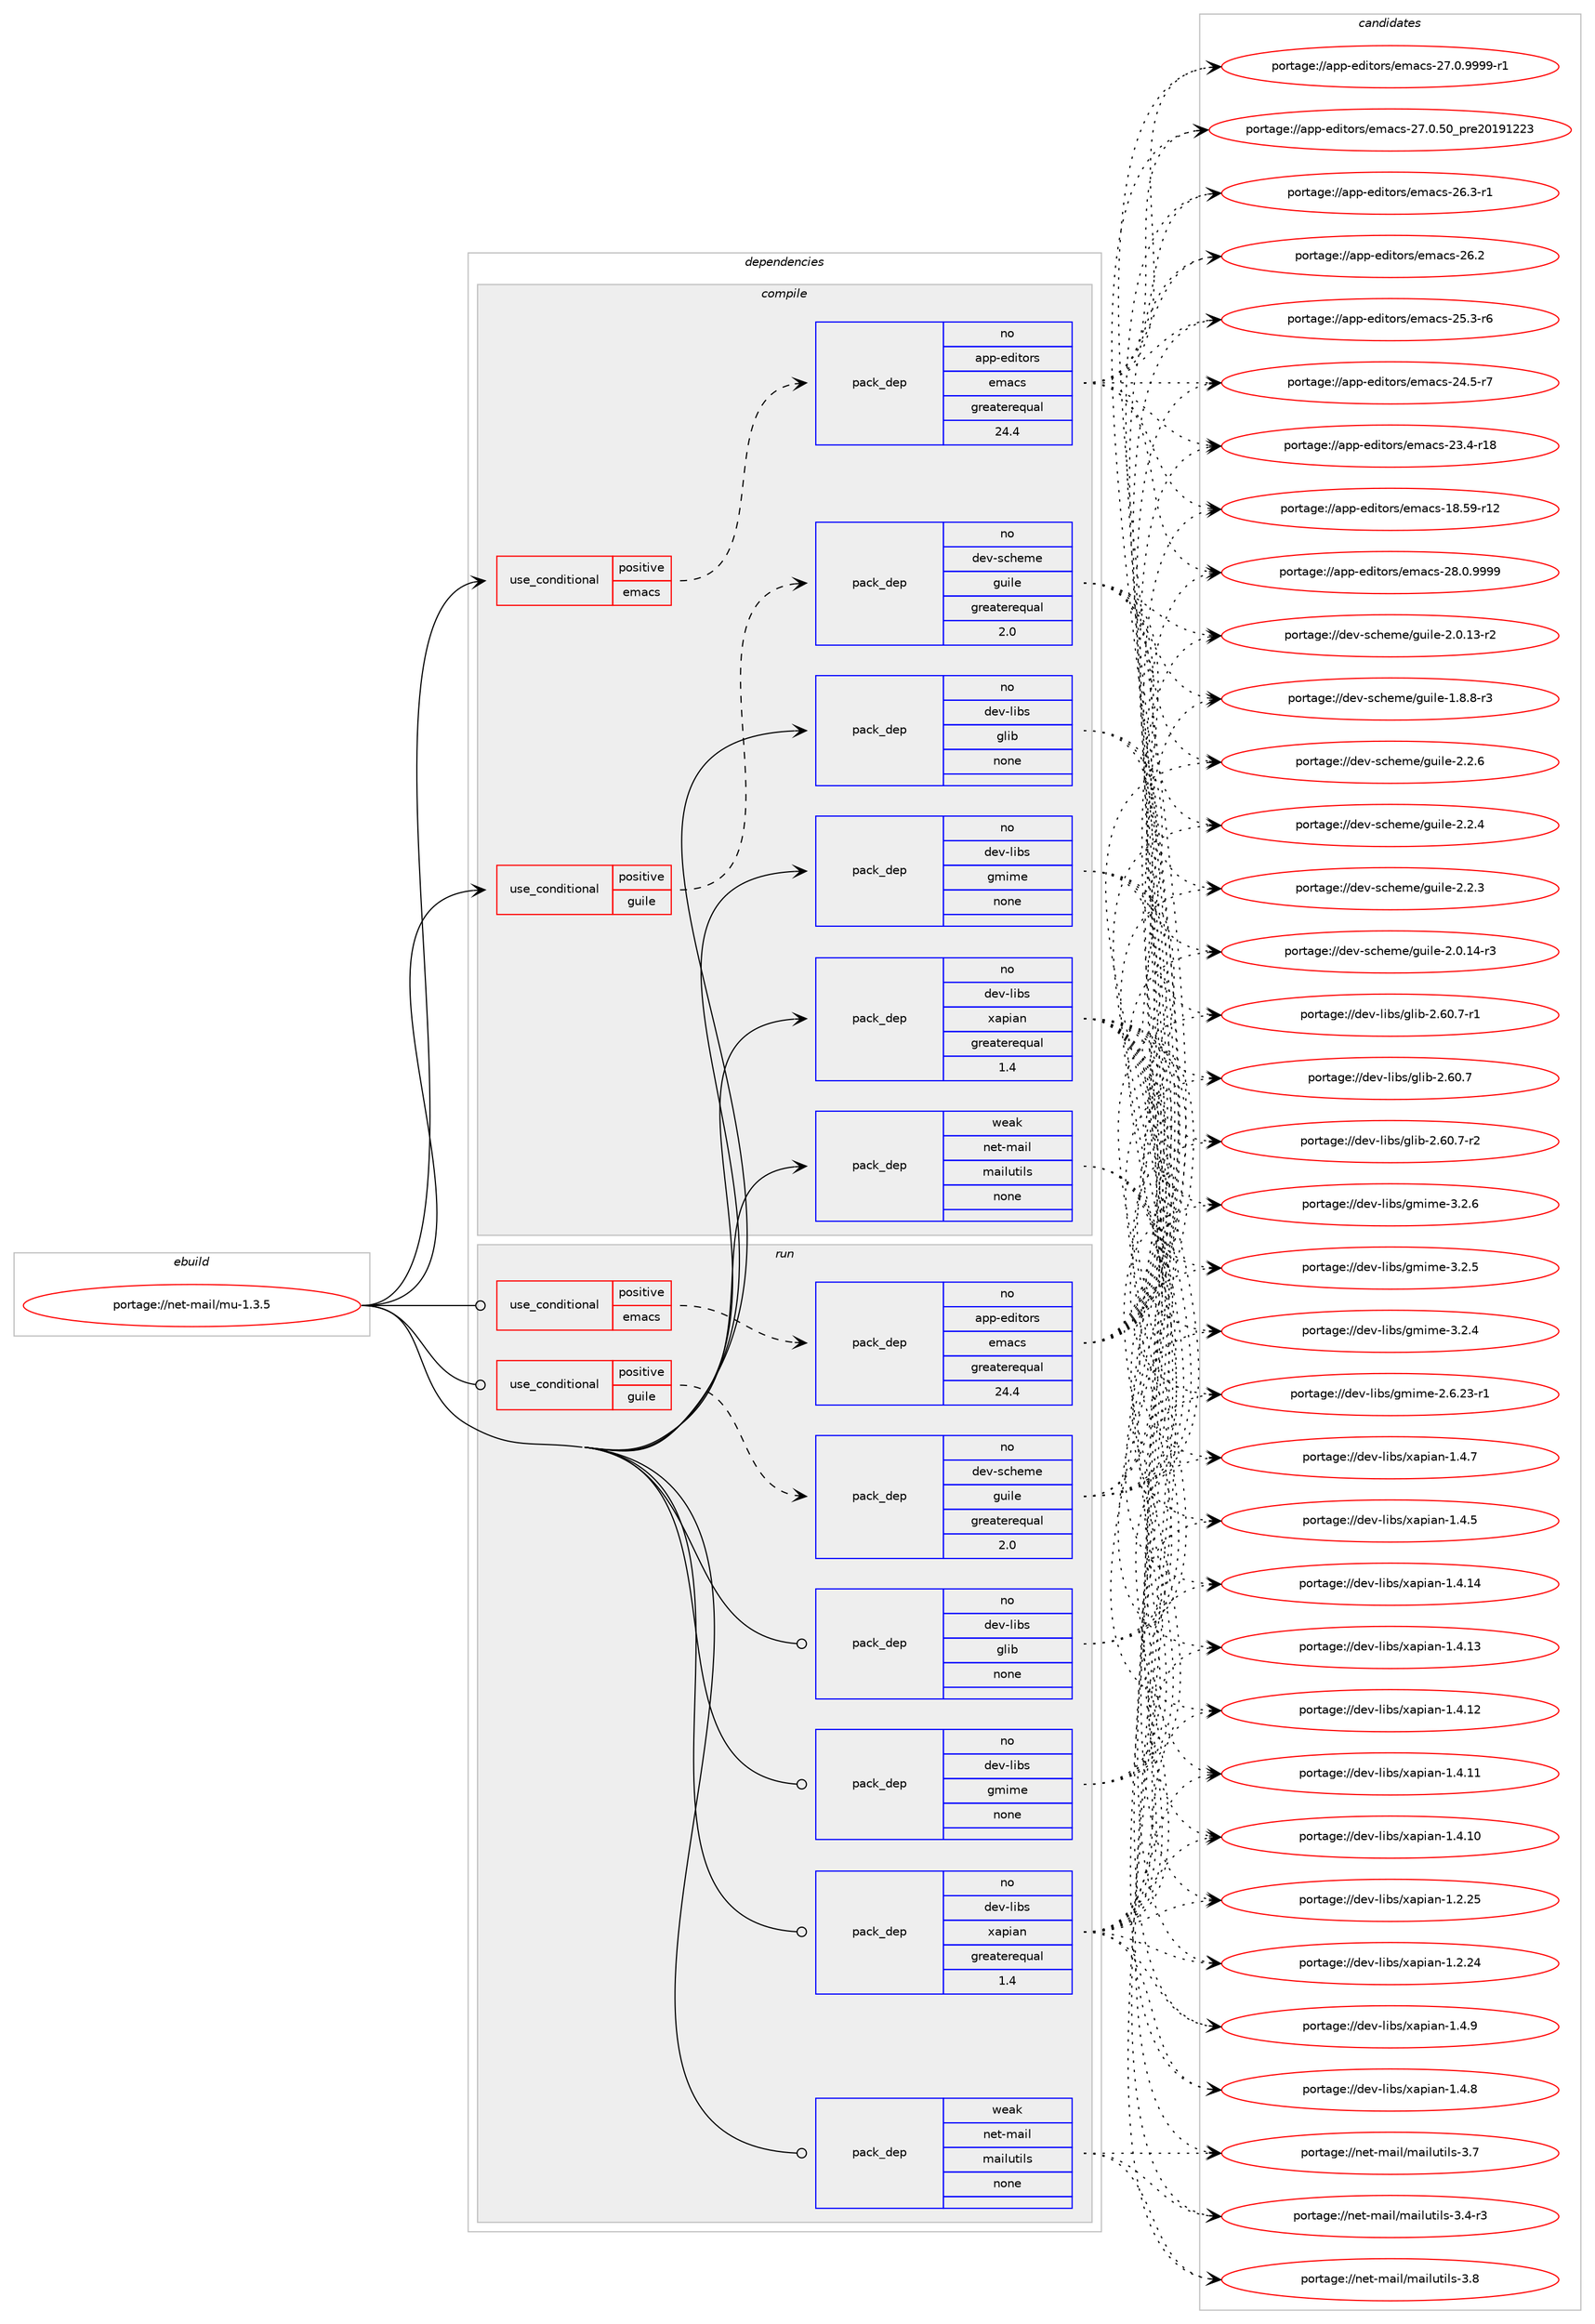 digraph prolog {

# *************
# Graph options
# *************

newrank=true;
concentrate=true;
compound=true;
graph [rankdir=LR,fontname=Helvetica,fontsize=10,ranksep=1.5];#, ranksep=2.5, nodesep=0.2];
edge  [arrowhead=vee];
node  [fontname=Helvetica,fontsize=10];

# **********
# The ebuild
# **********

subgraph cluster_leftcol {
color=gray;
rank=same;
label=<<i>ebuild</i>>;
id [label="portage://net-mail/mu-1.3.5", color=red, width=4, href="../net-mail/mu-1.3.5.svg"];
}

# ****************
# The dependencies
# ****************

subgraph cluster_midcol {
color=gray;
label=<<i>dependencies</i>>;
subgraph cluster_compile {
fillcolor="#eeeeee";
style=filled;
label=<<i>compile</i>>;
subgraph cond18571 {
dependency86431 [label=<<TABLE BORDER="0" CELLBORDER="1" CELLSPACING="0" CELLPADDING="4"><TR><TD ROWSPAN="3" CELLPADDING="10">use_conditional</TD></TR><TR><TD>positive</TD></TR><TR><TD>emacs</TD></TR></TABLE>>, shape=none, color=red];
subgraph pack66203 {
dependency86432 [label=<<TABLE BORDER="0" CELLBORDER="1" CELLSPACING="0" CELLPADDING="4" WIDTH="220"><TR><TD ROWSPAN="6" CELLPADDING="30">pack_dep</TD></TR><TR><TD WIDTH="110">no</TD></TR><TR><TD>app-editors</TD></TR><TR><TD>emacs</TD></TR><TR><TD>greaterequal</TD></TR><TR><TD>24.4</TD></TR></TABLE>>, shape=none, color=blue];
}
dependency86431:e -> dependency86432:w [weight=20,style="dashed",arrowhead="vee"];
}
id:e -> dependency86431:w [weight=20,style="solid",arrowhead="vee"];
subgraph cond18572 {
dependency86433 [label=<<TABLE BORDER="0" CELLBORDER="1" CELLSPACING="0" CELLPADDING="4"><TR><TD ROWSPAN="3" CELLPADDING="10">use_conditional</TD></TR><TR><TD>positive</TD></TR><TR><TD>guile</TD></TR></TABLE>>, shape=none, color=red];
subgraph pack66204 {
dependency86434 [label=<<TABLE BORDER="0" CELLBORDER="1" CELLSPACING="0" CELLPADDING="4" WIDTH="220"><TR><TD ROWSPAN="6" CELLPADDING="30">pack_dep</TD></TR><TR><TD WIDTH="110">no</TD></TR><TR><TD>dev-scheme</TD></TR><TR><TD>guile</TD></TR><TR><TD>greaterequal</TD></TR><TR><TD>2.0</TD></TR></TABLE>>, shape=none, color=blue];
}
dependency86433:e -> dependency86434:w [weight=20,style="dashed",arrowhead="vee"];
}
id:e -> dependency86433:w [weight=20,style="solid",arrowhead="vee"];
subgraph pack66205 {
dependency86435 [label=<<TABLE BORDER="0" CELLBORDER="1" CELLSPACING="0" CELLPADDING="4" WIDTH="220"><TR><TD ROWSPAN="6" CELLPADDING="30">pack_dep</TD></TR><TR><TD WIDTH="110">no</TD></TR><TR><TD>dev-libs</TD></TR><TR><TD>glib</TD></TR><TR><TD>none</TD></TR><TR><TD></TD></TR></TABLE>>, shape=none, color=blue];
}
id:e -> dependency86435:w [weight=20,style="solid",arrowhead="vee"];
subgraph pack66206 {
dependency86436 [label=<<TABLE BORDER="0" CELLBORDER="1" CELLSPACING="0" CELLPADDING="4" WIDTH="220"><TR><TD ROWSPAN="6" CELLPADDING="30">pack_dep</TD></TR><TR><TD WIDTH="110">no</TD></TR><TR><TD>dev-libs</TD></TR><TR><TD>gmime</TD></TR><TR><TD>none</TD></TR><TR><TD></TD></TR></TABLE>>, shape=none, color=blue];
}
id:e -> dependency86436:w [weight=20,style="solid",arrowhead="vee"];
subgraph pack66207 {
dependency86437 [label=<<TABLE BORDER="0" CELLBORDER="1" CELLSPACING="0" CELLPADDING="4" WIDTH="220"><TR><TD ROWSPAN="6" CELLPADDING="30">pack_dep</TD></TR><TR><TD WIDTH="110">no</TD></TR><TR><TD>dev-libs</TD></TR><TR><TD>xapian</TD></TR><TR><TD>greaterequal</TD></TR><TR><TD>1.4</TD></TR></TABLE>>, shape=none, color=blue];
}
id:e -> dependency86437:w [weight=20,style="solid",arrowhead="vee"];
subgraph pack66208 {
dependency86438 [label=<<TABLE BORDER="0" CELLBORDER="1" CELLSPACING="0" CELLPADDING="4" WIDTH="220"><TR><TD ROWSPAN="6" CELLPADDING="30">pack_dep</TD></TR><TR><TD WIDTH="110">weak</TD></TR><TR><TD>net-mail</TD></TR><TR><TD>mailutils</TD></TR><TR><TD>none</TD></TR><TR><TD></TD></TR></TABLE>>, shape=none, color=blue];
}
id:e -> dependency86438:w [weight=20,style="solid",arrowhead="vee"];
}
subgraph cluster_compileandrun {
fillcolor="#eeeeee";
style=filled;
label=<<i>compile and run</i>>;
}
subgraph cluster_run {
fillcolor="#eeeeee";
style=filled;
label=<<i>run</i>>;
subgraph cond18573 {
dependency86439 [label=<<TABLE BORDER="0" CELLBORDER="1" CELLSPACING="0" CELLPADDING="4"><TR><TD ROWSPAN="3" CELLPADDING="10">use_conditional</TD></TR><TR><TD>positive</TD></TR><TR><TD>emacs</TD></TR></TABLE>>, shape=none, color=red];
subgraph pack66209 {
dependency86440 [label=<<TABLE BORDER="0" CELLBORDER="1" CELLSPACING="0" CELLPADDING="4" WIDTH="220"><TR><TD ROWSPAN="6" CELLPADDING="30">pack_dep</TD></TR><TR><TD WIDTH="110">no</TD></TR><TR><TD>app-editors</TD></TR><TR><TD>emacs</TD></TR><TR><TD>greaterequal</TD></TR><TR><TD>24.4</TD></TR></TABLE>>, shape=none, color=blue];
}
dependency86439:e -> dependency86440:w [weight=20,style="dashed",arrowhead="vee"];
}
id:e -> dependency86439:w [weight=20,style="solid",arrowhead="odot"];
subgraph cond18574 {
dependency86441 [label=<<TABLE BORDER="0" CELLBORDER="1" CELLSPACING="0" CELLPADDING="4"><TR><TD ROWSPAN="3" CELLPADDING="10">use_conditional</TD></TR><TR><TD>positive</TD></TR><TR><TD>guile</TD></TR></TABLE>>, shape=none, color=red];
subgraph pack66210 {
dependency86442 [label=<<TABLE BORDER="0" CELLBORDER="1" CELLSPACING="0" CELLPADDING="4" WIDTH="220"><TR><TD ROWSPAN="6" CELLPADDING="30">pack_dep</TD></TR><TR><TD WIDTH="110">no</TD></TR><TR><TD>dev-scheme</TD></TR><TR><TD>guile</TD></TR><TR><TD>greaterequal</TD></TR><TR><TD>2.0</TD></TR></TABLE>>, shape=none, color=blue];
}
dependency86441:e -> dependency86442:w [weight=20,style="dashed",arrowhead="vee"];
}
id:e -> dependency86441:w [weight=20,style="solid",arrowhead="odot"];
subgraph pack66211 {
dependency86443 [label=<<TABLE BORDER="0" CELLBORDER="1" CELLSPACING="0" CELLPADDING="4" WIDTH="220"><TR><TD ROWSPAN="6" CELLPADDING="30">pack_dep</TD></TR><TR><TD WIDTH="110">no</TD></TR><TR><TD>dev-libs</TD></TR><TR><TD>glib</TD></TR><TR><TD>none</TD></TR><TR><TD></TD></TR></TABLE>>, shape=none, color=blue];
}
id:e -> dependency86443:w [weight=20,style="solid",arrowhead="odot"];
subgraph pack66212 {
dependency86444 [label=<<TABLE BORDER="0" CELLBORDER="1" CELLSPACING="0" CELLPADDING="4" WIDTH="220"><TR><TD ROWSPAN="6" CELLPADDING="30">pack_dep</TD></TR><TR><TD WIDTH="110">no</TD></TR><TR><TD>dev-libs</TD></TR><TR><TD>gmime</TD></TR><TR><TD>none</TD></TR><TR><TD></TD></TR></TABLE>>, shape=none, color=blue];
}
id:e -> dependency86444:w [weight=20,style="solid",arrowhead="odot"];
subgraph pack66213 {
dependency86445 [label=<<TABLE BORDER="0" CELLBORDER="1" CELLSPACING="0" CELLPADDING="4" WIDTH="220"><TR><TD ROWSPAN="6" CELLPADDING="30">pack_dep</TD></TR><TR><TD WIDTH="110">no</TD></TR><TR><TD>dev-libs</TD></TR><TR><TD>xapian</TD></TR><TR><TD>greaterequal</TD></TR><TR><TD>1.4</TD></TR></TABLE>>, shape=none, color=blue];
}
id:e -> dependency86445:w [weight=20,style="solid",arrowhead="odot"];
subgraph pack66214 {
dependency86446 [label=<<TABLE BORDER="0" CELLBORDER="1" CELLSPACING="0" CELLPADDING="4" WIDTH="220"><TR><TD ROWSPAN="6" CELLPADDING="30">pack_dep</TD></TR><TR><TD WIDTH="110">weak</TD></TR><TR><TD>net-mail</TD></TR><TR><TD>mailutils</TD></TR><TR><TD>none</TD></TR><TR><TD></TD></TR></TABLE>>, shape=none, color=blue];
}
id:e -> dependency86446:w [weight=20,style="solid",arrowhead="odot"];
}
}

# **************
# The candidates
# **************

subgraph cluster_choices {
rank=same;
color=gray;
label=<<i>candidates</i>>;

subgraph choice66203 {
color=black;
nodesep=1;
choice971121124510110010511611111411547101109979911545505646484657575757 [label="portage://app-editors/emacs-28.0.9999", color=red, width=4,href="../app-editors/emacs-28.0.9999.svg"];
choice9711211245101100105116111114115471011099799115455055464846575757574511449 [label="portage://app-editors/emacs-27.0.9999-r1", color=red, width=4,href="../app-editors/emacs-27.0.9999-r1.svg"];
choice97112112451011001051161111141154710110997991154550554648465348951121141015048495749505051 [label="portage://app-editors/emacs-27.0.50_pre20191223", color=red, width=4,href="../app-editors/emacs-27.0.50_pre20191223.svg"];
choice971121124510110010511611111411547101109979911545505446514511449 [label="portage://app-editors/emacs-26.3-r1", color=red, width=4,href="../app-editors/emacs-26.3-r1.svg"];
choice97112112451011001051161111141154710110997991154550544650 [label="portage://app-editors/emacs-26.2", color=red, width=4,href="../app-editors/emacs-26.2.svg"];
choice971121124510110010511611111411547101109979911545505346514511454 [label="portage://app-editors/emacs-25.3-r6", color=red, width=4,href="../app-editors/emacs-25.3-r6.svg"];
choice971121124510110010511611111411547101109979911545505246534511455 [label="portage://app-editors/emacs-24.5-r7", color=red, width=4,href="../app-editors/emacs-24.5-r7.svg"];
choice97112112451011001051161111141154710110997991154550514652451144956 [label="portage://app-editors/emacs-23.4-r18", color=red, width=4,href="../app-editors/emacs-23.4-r18.svg"];
choice9711211245101100105116111114115471011099799115454956465357451144950 [label="portage://app-editors/emacs-18.59-r12", color=red, width=4,href="../app-editors/emacs-18.59-r12.svg"];
dependency86432:e -> choice971121124510110010511611111411547101109979911545505646484657575757:w [style=dotted,weight="100"];
dependency86432:e -> choice9711211245101100105116111114115471011099799115455055464846575757574511449:w [style=dotted,weight="100"];
dependency86432:e -> choice97112112451011001051161111141154710110997991154550554648465348951121141015048495749505051:w [style=dotted,weight="100"];
dependency86432:e -> choice971121124510110010511611111411547101109979911545505446514511449:w [style=dotted,weight="100"];
dependency86432:e -> choice97112112451011001051161111141154710110997991154550544650:w [style=dotted,weight="100"];
dependency86432:e -> choice971121124510110010511611111411547101109979911545505346514511454:w [style=dotted,weight="100"];
dependency86432:e -> choice971121124510110010511611111411547101109979911545505246534511455:w [style=dotted,weight="100"];
dependency86432:e -> choice97112112451011001051161111141154710110997991154550514652451144956:w [style=dotted,weight="100"];
dependency86432:e -> choice9711211245101100105116111114115471011099799115454956465357451144950:w [style=dotted,weight="100"];
}
subgraph choice66204 {
color=black;
nodesep=1;
choice100101118451159910410110910147103117105108101455046504654 [label="portage://dev-scheme/guile-2.2.6", color=red, width=4,href="../dev-scheme/guile-2.2.6.svg"];
choice100101118451159910410110910147103117105108101455046504652 [label="portage://dev-scheme/guile-2.2.4", color=red, width=4,href="../dev-scheme/guile-2.2.4.svg"];
choice100101118451159910410110910147103117105108101455046504651 [label="portage://dev-scheme/guile-2.2.3", color=red, width=4,href="../dev-scheme/guile-2.2.3.svg"];
choice100101118451159910410110910147103117105108101455046484649524511451 [label="portage://dev-scheme/guile-2.0.14-r3", color=red, width=4,href="../dev-scheme/guile-2.0.14-r3.svg"];
choice100101118451159910410110910147103117105108101455046484649514511450 [label="portage://dev-scheme/guile-2.0.13-r2", color=red, width=4,href="../dev-scheme/guile-2.0.13-r2.svg"];
choice1001011184511599104101109101471031171051081014549465646564511451 [label="portage://dev-scheme/guile-1.8.8-r3", color=red, width=4,href="../dev-scheme/guile-1.8.8-r3.svg"];
dependency86434:e -> choice100101118451159910410110910147103117105108101455046504654:w [style=dotted,weight="100"];
dependency86434:e -> choice100101118451159910410110910147103117105108101455046504652:w [style=dotted,weight="100"];
dependency86434:e -> choice100101118451159910410110910147103117105108101455046504651:w [style=dotted,weight="100"];
dependency86434:e -> choice100101118451159910410110910147103117105108101455046484649524511451:w [style=dotted,weight="100"];
dependency86434:e -> choice100101118451159910410110910147103117105108101455046484649514511450:w [style=dotted,weight="100"];
dependency86434:e -> choice1001011184511599104101109101471031171051081014549465646564511451:w [style=dotted,weight="100"];
}
subgraph choice66205 {
color=black;
nodesep=1;
choice10010111845108105981154710310810598455046544846554511450 [label="portage://dev-libs/glib-2.60.7-r2", color=red, width=4,href="../dev-libs/glib-2.60.7-r2.svg"];
choice10010111845108105981154710310810598455046544846554511449 [label="portage://dev-libs/glib-2.60.7-r1", color=red, width=4,href="../dev-libs/glib-2.60.7-r1.svg"];
choice1001011184510810598115471031081059845504654484655 [label="portage://dev-libs/glib-2.60.7", color=red, width=4,href="../dev-libs/glib-2.60.7.svg"];
dependency86435:e -> choice10010111845108105981154710310810598455046544846554511450:w [style=dotted,weight="100"];
dependency86435:e -> choice10010111845108105981154710310810598455046544846554511449:w [style=dotted,weight="100"];
dependency86435:e -> choice1001011184510810598115471031081059845504654484655:w [style=dotted,weight="100"];
}
subgraph choice66206 {
color=black;
nodesep=1;
choice100101118451081059811547103109105109101455146504654 [label="portage://dev-libs/gmime-3.2.6", color=red, width=4,href="../dev-libs/gmime-3.2.6.svg"];
choice100101118451081059811547103109105109101455146504653 [label="portage://dev-libs/gmime-3.2.5", color=red, width=4,href="../dev-libs/gmime-3.2.5.svg"];
choice100101118451081059811547103109105109101455146504652 [label="portage://dev-libs/gmime-3.2.4", color=red, width=4,href="../dev-libs/gmime-3.2.4.svg"];
choice100101118451081059811547103109105109101455046544650514511449 [label="portage://dev-libs/gmime-2.6.23-r1", color=red, width=4,href="../dev-libs/gmime-2.6.23-r1.svg"];
dependency86436:e -> choice100101118451081059811547103109105109101455146504654:w [style=dotted,weight="100"];
dependency86436:e -> choice100101118451081059811547103109105109101455146504653:w [style=dotted,weight="100"];
dependency86436:e -> choice100101118451081059811547103109105109101455146504652:w [style=dotted,weight="100"];
dependency86436:e -> choice100101118451081059811547103109105109101455046544650514511449:w [style=dotted,weight="100"];
}
subgraph choice66207 {
color=black;
nodesep=1;
choice1001011184510810598115471209711210597110454946524657 [label="portage://dev-libs/xapian-1.4.9", color=red, width=4,href="../dev-libs/xapian-1.4.9.svg"];
choice1001011184510810598115471209711210597110454946524656 [label="portage://dev-libs/xapian-1.4.8", color=red, width=4,href="../dev-libs/xapian-1.4.8.svg"];
choice1001011184510810598115471209711210597110454946524655 [label="portage://dev-libs/xapian-1.4.7", color=red, width=4,href="../dev-libs/xapian-1.4.7.svg"];
choice1001011184510810598115471209711210597110454946524653 [label="portage://dev-libs/xapian-1.4.5", color=red, width=4,href="../dev-libs/xapian-1.4.5.svg"];
choice100101118451081059811547120971121059711045494652464952 [label="portage://dev-libs/xapian-1.4.14", color=red, width=4,href="../dev-libs/xapian-1.4.14.svg"];
choice100101118451081059811547120971121059711045494652464951 [label="portage://dev-libs/xapian-1.4.13", color=red, width=4,href="../dev-libs/xapian-1.4.13.svg"];
choice100101118451081059811547120971121059711045494652464950 [label="portage://dev-libs/xapian-1.4.12", color=red, width=4,href="../dev-libs/xapian-1.4.12.svg"];
choice100101118451081059811547120971121059711045494652464949 [label="portage://dev-libs/xapian-1.4.11", color=red, width=4,href="../dev-libs/xapian-1.4.11.svg"];
choice100101118451081059811547120971121059711045494652464948 [label="portage://dev-libs/xapian-1.4.10", color=red, width=4,href="../dev-libs/xapian-1.4.10.svg"];
choice100101118451081059811547120971121059711045494650465053 [label="portage://dev-libs/xapian-1.2.25", color=red, width=4,href="../dev-libs/xapian-1.2.25.svg"];
choice100101118451081059811547120971121059711045494650465052 [label="portage://dev-libs/xapian-1.2.24", color=red, width=4,href="../dev-libs/xapian-1.2.24.svg"];
dependency86437:e -> choice1001011184510810598115471209711210597110454946524657:w [style=dotted,weight="100"];
dependency86437:e -> choice1001011184510810598115471209711210597110454946524656:w [style=dotted,weight="100"];
dependency86437:e -> choice1001011184510810598115471209711210597110454946524655:w [style=dotted,weight="100"];
dependency86437:e -> choice1001011184510810598115471209711210597110454946524653:w [style=dotted,weight="100"];
dependency86437:e -> choice100101118451081059811547120971121059711045494652464952:w [style=dotted,weight="100"];
dependency86437:e -> choice100101118451081059811547120971121059711045494652464951:w [style=dotted,weight="100"];
dependency86437:e -> choice100101118451081059811547120971121059711045494652464950:w [style=dotted,weight="100"];
dependency86437:e -> choice100101118451081059811547120971121059711045494652464949:w [style=dotted,weight="100"];
dependency86437:e -> choice100101118451081059811547120971121059711045494652464948:w [style=dotted,weight="100"];
dependency86437:e -> choice100101118451081059811547120971121059711045494650465053:w [style=dotted,weight="100"];
dependency86437:e -> choice100101118451081059811547120971121059711045494650465052:w [style=dotted,weight="100"];
}
subgraph choice66208 {
color=black;
nodesep=1;
choice1101011164510997105108471099710510811711610510811545514656 [label="portage://net-mail/mailutils-3.8", color=red, width=4,href="../net-mail/mailutils-3.8.svg"];
choice1101011164510997105108471099710510811711610510811545514655 [label="portage://net-mail/mailutils-3.7", color=red, width=4,href="../net-mail/mailutils-3.7.svg"];
choice11010111645109971051084710997105108117116105108115455146524511451 [label="portage://net-mail/mailutils-3.4-r3", color=red, width=4,href="../net-mail/mailutils-3.4-r3.svg"];
dependency86438:e -> choice1101011164510997105108471099710510811711610510811545514656:w [style=dotted,weight="100"];
dependency86438:e -> choice1101011164510997105108471099710510811711610510811545514655:w [style=dotted,weight="100"];
dependency86438:e -> choice11010111645109971051084710997105108117116105108115455146524511451:w [style=dotted,weight="100"];
}
subgraph choice66209 {
color=black;
nodesep=1;
choice971121124510110010511611111411547101109979911545505646484657575757 [label="portage://app-editors/emacs-28.0.9999", color=red, width=4,href="../app-editors/emacs-28.0.9999.svg"];
choice9711211245101100105116111114115471011099799115455055464846575757574511449 [label="portage://app-editors/emacs-27.0.9999-r1", color=red, width=4,href="../app-editors/emacs-27.0.9999-r1.svg"];
choice97112112451011001051161111141154710110997991154550554648465348951121141015048495749505051 [label="portage://app-editors/emacs-27.0.50_pre20191223", color=red, width=4,href="../app-editors/emacs-27.0.50_pre20191223.svg"];
choice971121124510110010511611111411547101109979911545505446514511449 [label="portage://app-editors/emacs-26.3-r1", color=red, width=4,href="../app-editors/emacs-26.3-r1.svg"];
choice97112112451011001051161111141154710110997991154550544650 [label="portage://app-editors/emacs-26.2", color=red, width=4,href="../app-editors/emacs-26.2.svg"];
choice971121124510110010511611111411547101109979911545505346514511454 [label="portage://app-editors/emacs-25.3-r6", color=red, width=4,href="../app-editors/emacs-25.3-r6.svg"];
choice971121124510110010511611111411547101109979911545505246534511455 [label="portage://app-editors/emacs-24.5-r7", color=red, width=4,href="../app-editors/emacs-24.5-r7.svg"];
choice97112112451011001051161111141154710110997991154550514652451144956 [label="portage://app-editors/emacs-23.4-r18", color=red, width=4,href="../app-editors/emacs-23.4-r18.svg"];
choice9711211245101100105116111114115471011099799115454956465357451144950 [label="portage://app-editors/emacs-18.59-r12", color=red, width=4,href="../app-editors/emacs-18.59-r12.svg"];
dependency86440:e -> choice971121124510110010511611111411547101109979911545505646484657575757:w [style=dotted,weight="100"];
dependency86440:e -> choice9711211245101100105116111114115471011099799115455055464846575757574511449:w [style=dotted,weight="100"];
dependency86440:e -> choice97112112451011001051161111141154710110997991154550554648465348951121141015048495749505051:w [style=dotted,weight="100"];
dependency86440:e -> choice971121124510110010511611111411547101109979911545505446514511449:w [style=dotted,weight="100"];
dependency86440:e -> choice97112112451011001051161111141154710110997991154550544650:w [style=dotted,weight="100"];
dependency86440:e -> choice971121124510110010511611111411547101109979911545505346514511454:w [style=dotted,weight="100"];
dependency86440:e -> choice971121124510110010511611111411547101109979911545505246534511455:w [style=dotted,weight="100"];
dependency86440:e -> choice97112112451011001051161111141154710110997991154550514652451144956:w [style=dotted,weight="100"];
dependency86440:e -> choice9711211245101100105116111114115471011099799115454956465357451144950:w [style=dotted,weight="100"];
}
subgraph choice66210 {
color=black;
nodesep=1;
choice100101118451159910410110910147103117105108101455046504654 [label="portage://dev-scheme/guile-2.2.6", color=red, width=4,href="../dev-scheme/guile-2.2.6.svg"];
choice100101118451159910410110910147103117105108101455046504652 [label="portage://dev-scheme/guile-2.2.4", color=red, width=4,href="../dev-scheme/guile-2.2.4.svg"];
choice100101118451159910410110910147103117105108101455046504651 [label="portage://dev-scheme/guile-2.2.3", color=red, width=4,href="../dev-scheme/guile-2.2.3.svg"];
choice100101118451159910410110910147103117105108101455046484649524511451 [label="portage://dev-scheme/guile-2.0.14-r3", color=red, width=4,href="../dev-scheme/guile-2.0.14-r3.svg"];
choice100101118451159910410110910147103117105108101455046484649514511450 [label="portage://dev-scheme/guile-2.0.13-r2", color=red, width=4,href="../dev-scheme/guile-2.0.13-r2.svg"];
choice1001011184511599104101109101471031171051081014549465646564511451 [label="portage://dev-scheme/guile-1.8.8-r3", color=red, width=4,href="../dev-scheme/guile-1.8.8-r3.svg"];
dependency86442:e -> choice100101118451159910410110910147103117105108101455046504654:w [style=dotted,weight="100"];
dependency86442:e -> choice100101118451159910410110910147103117105108101455046504652:w [style=dotted,weight="100"];
dependency86442:e -> choice100101118451159910410110910147103117105108101455046504651:w [style=dotted,weight="100"];
dependency86442:e -> choice100101118451159910410110910147103117105108101455046484649524511451:w [style=dotted,weight="100"];
dependency86442:e -> choice100101118451159910410110910147103117105108101455046484649514511450:w [style=dotted,weight="100"];
dependency86442:e -> choice1001011184511599104101109101471031171051081014549465646564511451:w [style=dotted,weight="100"];
}
subgraph choice66211 {
color=black;
nodesep=1;
choice10010111845108105981154710310810598455046544846554511450 [label="portage://dev-libs/glib-2.60.7-r2", color=red, width=4,href="../dev-libs/glib-2.60.7-r2.svg"];
choice10010111845108105981154710310810598455046544846554511449 [label="portage://dev-libs/glib-2.60.7-r1", color=red, width=4,href="../dev-libs/glib-2.60.7-r1.svg"];
choice1001011184510810598115471031081059845504654484655 [label="portage://dev-libs/glib-2.60.7", color=red, width=4,href="../dev-libs/glib-2.60.7.svg"];
dependency86443:e -> choice10010111845108105981154710310810598455046544846554511450:w [style=dotted,weight="100"];
dependency86443:e -> choice10010111845108105981154710310810598455046544846554511449:w [style=dotted,weight="100"];
dependency86443:e -> choice1001011184510810598115471031081059845504654484655:w [style=dotted,weight="100"];
}
subgraph choice66212 {
color=black;
nodesep=1;
choice100101118451081059811547103109105109101455146504654 [label="portage://dev-libs/gmime-3.2.6", color=red, width=4,href="../dev-libs/gmime-3.2.6.svg"];
choice100101118451081059811547103109105109101455146504653 [label="portage://dev-libs/gmime-3.2.5", color=red, width=4,href="../dev-libs/gmime-3.2.5.svg"];
choice100101118451081059811547103109105109101455146504652 [label="portage://dev-libs/gmime-3.2.4", color=red, width=4,href="../dev-libs/gmime-3.2.4.svg"];
choice100101118451081059811547103109105109101455046544650514511449 [label="portage://dev-libs/gmime-2.6.23-r1", color=red, width=4,href="../dev-libs/gmime-2.6.23-r1.svg"];
dependency86444:e -> choice100101118451081059811547103109105109101455146504654:w [style=dotted,weight="100"];
dependency86444:e -> choice100101118451081059811547103109105109101455146504653:w [style=dotted,weight="100"];
dependency86444:e -> choice100101118451081059811547103109105109101455146504652:w [style=dotted,weight="100"];
dependency86444:e -> choice100101118451081059811547103109105109101455046544650514511449:w [style=dotted,weight="100"];
}
subgraph choice66213 {
color=black;
nodesep=1;
choice1001011184510810598115471209711210597110454946524657 [label="portage://dev-libs/xapian-1.4.9", color=red, width=4,href="../dev-libs/xapian-1.4.9.svg"];
choice1001011184510810598115471209711210597110454946524656 [label="portage://dev-libs/xapian-1.4.8", color=red, width=4,href="../dev-libs/xapian-1.4.8.svg"];
choice1001011184510810598115471209711210597110454946524655 [label="portage://dev-libs/xapian-1.4.7", color=red, width=4,href="../dev-libs/xapian-1.4.7.svg"];
choice1001011184510810598115471209711210597110454946524653 [label="portage://dev-libs/xapian-1.4.5", color=red, width=4,href="../dev-libs/xapian-1.4.5.svg"];
choice100101118451081059811547120971121059711045494652464952 [label="portage://dev-libs/xapian-1.4.14", color=red, width=4,href="../dev-libs/xapian-1.4.14.svg"];
choice100101118451081059811547120971121059711045494652464951 [label="portage://dev-libs/xapian-1.4.13", color=red, width=4,href="../dev-libs/xapian-1.4.13.svg"];
choice100101118451081059811547120971121059711045494652464950 [label="portage://dev-libs/xapian-1.4.12", color=red, width=4,href="../dev-libs/xapian-1.4.12.svg"];
choice100101118451081059811547120971121059711045494652464949 [label="portage://dev-libs/xapian-1.4.11", color=red, width=4,href="../dev-libs/xapian-1.4.11.svg"];
choice100101118451081059811547120971121059711045494652464948 [label="portage://dev-libs/xapian-1.4.10", color=red, width=4,href="../dev-libs/xapian-1.4.10.svg"];
choice100101118451081059811547120971121059711045494650465053 [label="portage://dev-libs/xapian-1.2.25", color=red, width=4,href="../dev-libs/xapian-1.2.25.svg"];
choice100101118451081059811547120971121059711045494650465052 [label="portage://dev-libs/xapian-1.2.24", color=red, width=4,href="../dev-libs/xapian-1.2.24.svg"];
dependency86445:e -> choice1001011184510810598115471209711210597110454946524657:w [style=dotted,weight="100"];
dependency86445:e -> choice1001011184510810598115471209711210597110454946524656:w [style=dotted,weight="100"];
dependency86445:e -> choice1001011184510810598115471209711210597110454946524655:w [style=dotted,weight="100"];
dependency86445:e -> choice1001011184510810598115471209711210597110454946524653:w [style=dotted,weight="100"];
dependency86445:e -> choice100101118451081059811547120971121059711045494652464952:w [style=dotted,weight="100"];
dependency86445:e -> choice100101118451081059811547120971121059711045494652464951:w [style=dotted,weight="100"];
dependency86445:e -> choice100101118451081059811547120971121059711045494652464950:w [style=dotted,weight="100"];
dependency86445:e -> choice100101118451081059811547120971121059711045494652464949:w [style=dotted,weight="100"];
dependency86445:e -> choice100101118451081059811547120971121059711045494652464948:w [style=dotted,weight="100"];
dependency86445:e -> choice100101118451081059811547120971121059711045494650465053:w [style=dotted,weight="100"];
dependency86445:e -> choice100101118451081059811547120971121059711045494650465052:w [style=dotted,weight="100"];
}
subgraph choice66214 {
color=black;
nodesep=1;
choice1101011164510997105108471099710510811711610510811545514656 [label="portage://net-mail/mailutils-3.8", color=red, width=4,href="../net-mail/mailutils-3.8.svg"];
choice1101011164510997105108471099710510811711610510811545514655 [label="portage://net-mail/mailutils-3.7", color=red, width=4,href="../net-mail/mailutils-3.7.svg"];
choice11010111645109971051084710997105108117116105108115455146524511451 [label="portage://net-mail/mailutils-3.4-r3", color=red, width=4,href="../net-mail/mailutils-3.4-r3.svg"];
dependency86446:e -> choice1101011164510997105108471099710510811711610510811545514656:w [style=dotted,weight="100"];
dependency86446:e -> choice1101011164510997105108471099710510811711610510811545514655:w [style=dotted,weight="100"];
dependency86446:e -> choice11010111645109971051084710997105108117116105108115455146524511451:w [style=dotted,weight="100"];
}
}

}
